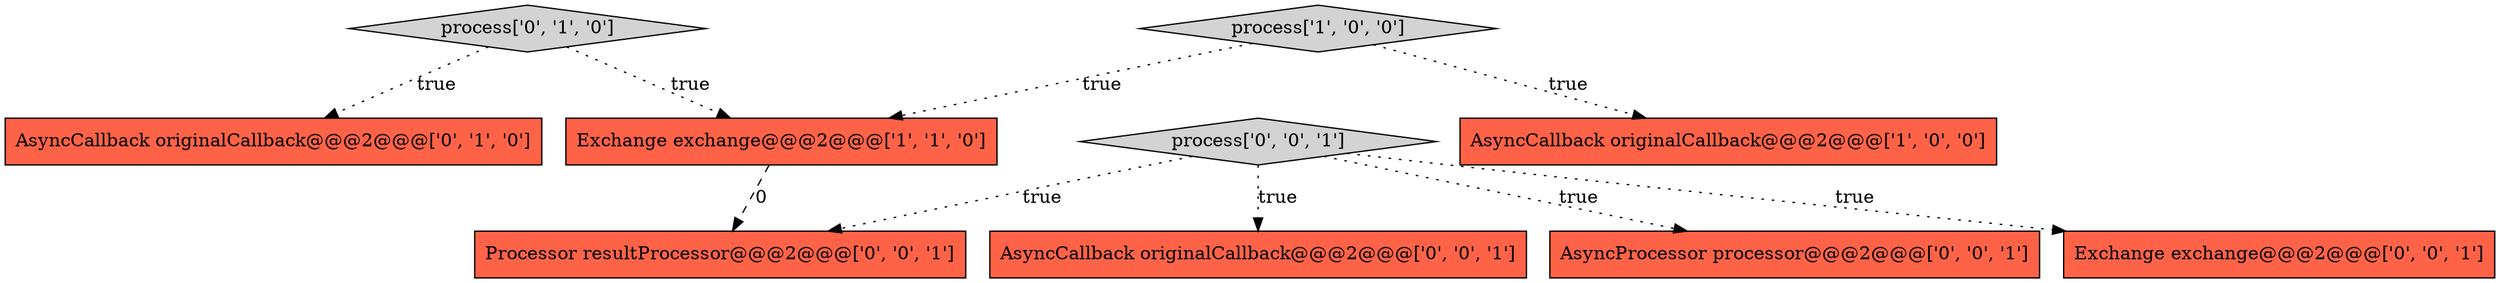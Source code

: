 digraph {
9 [style = filled, label = "Processor resultProcessor@@@2@@@['0', '0', '1']", fillcolor = tomato, shape = box image = "AAA0AAABBB3BBB"];
6 [style = filled, label = "process['0', '0', '1']", fillcolor = lightgray, shape = diamond image = "AAA0AAABBB3BBB"];
4 [style = filled, label = "process['0', '1', '0']", fillcolor = lightgray, shape = diamond image = "AAA0AAABBB2BBB"];
1 [style = filled, label = "Exchange exchange@@@2@@@['1', '1', '0']", fillcolor = tomato, shape = box image = "AAA0AAABBB1BBB"];
8 [style = filled, label = "Exchange exchange@@@2@@@['0', '0', '1']", fillcolor = tomato, shape = box image = "AAA0AAABBB3BBB"];
3 [style = filled, label = "AsyncCallback originalCallback@@@2@@@['0', '1', '0']", fillcolor = tomato, shape = box image = "AAA0AAABBB2BBB"];
7 [style = filled, label = "AsyncCallback originalCallback@@@2@@@['0', '0', '1']", fillcolor = tomato, shape = box image = "AAA0AAABBB3BBB"];
0 [style = filled, label = "AsyncCallback originalCallback@@@2@@@['1', '0', '0']", fillcolor = tomato, shape = box image = "AAA0AAABBB1BBB"];
2 [style = filled, label = "process['1', '0', '0']", fillcolor = lightgray, shape = diamond image = "AAA0AAABBB1BBB"];
5 [style = filled, label = "AsyncProcessor processor@@@2@@@['0', '0', '1']", fillcolor = tomato, shape = box image = "AAA0AAABBB3BBB"];
6->9 [style = dotted, label="true"];
2->1 [style = dotted, label="true"];
6->5 [style = dotted, label="true"];
6->8 [style = dotted, label="true"];
2->0 [style = dotted, label="true"];
4->1 [style = dotted, label="true"];
4->3 [style = dotted, label="true"];
6->7 [style = dotted, label="true"];
1->9 [style = dashed, label="0"];
}
